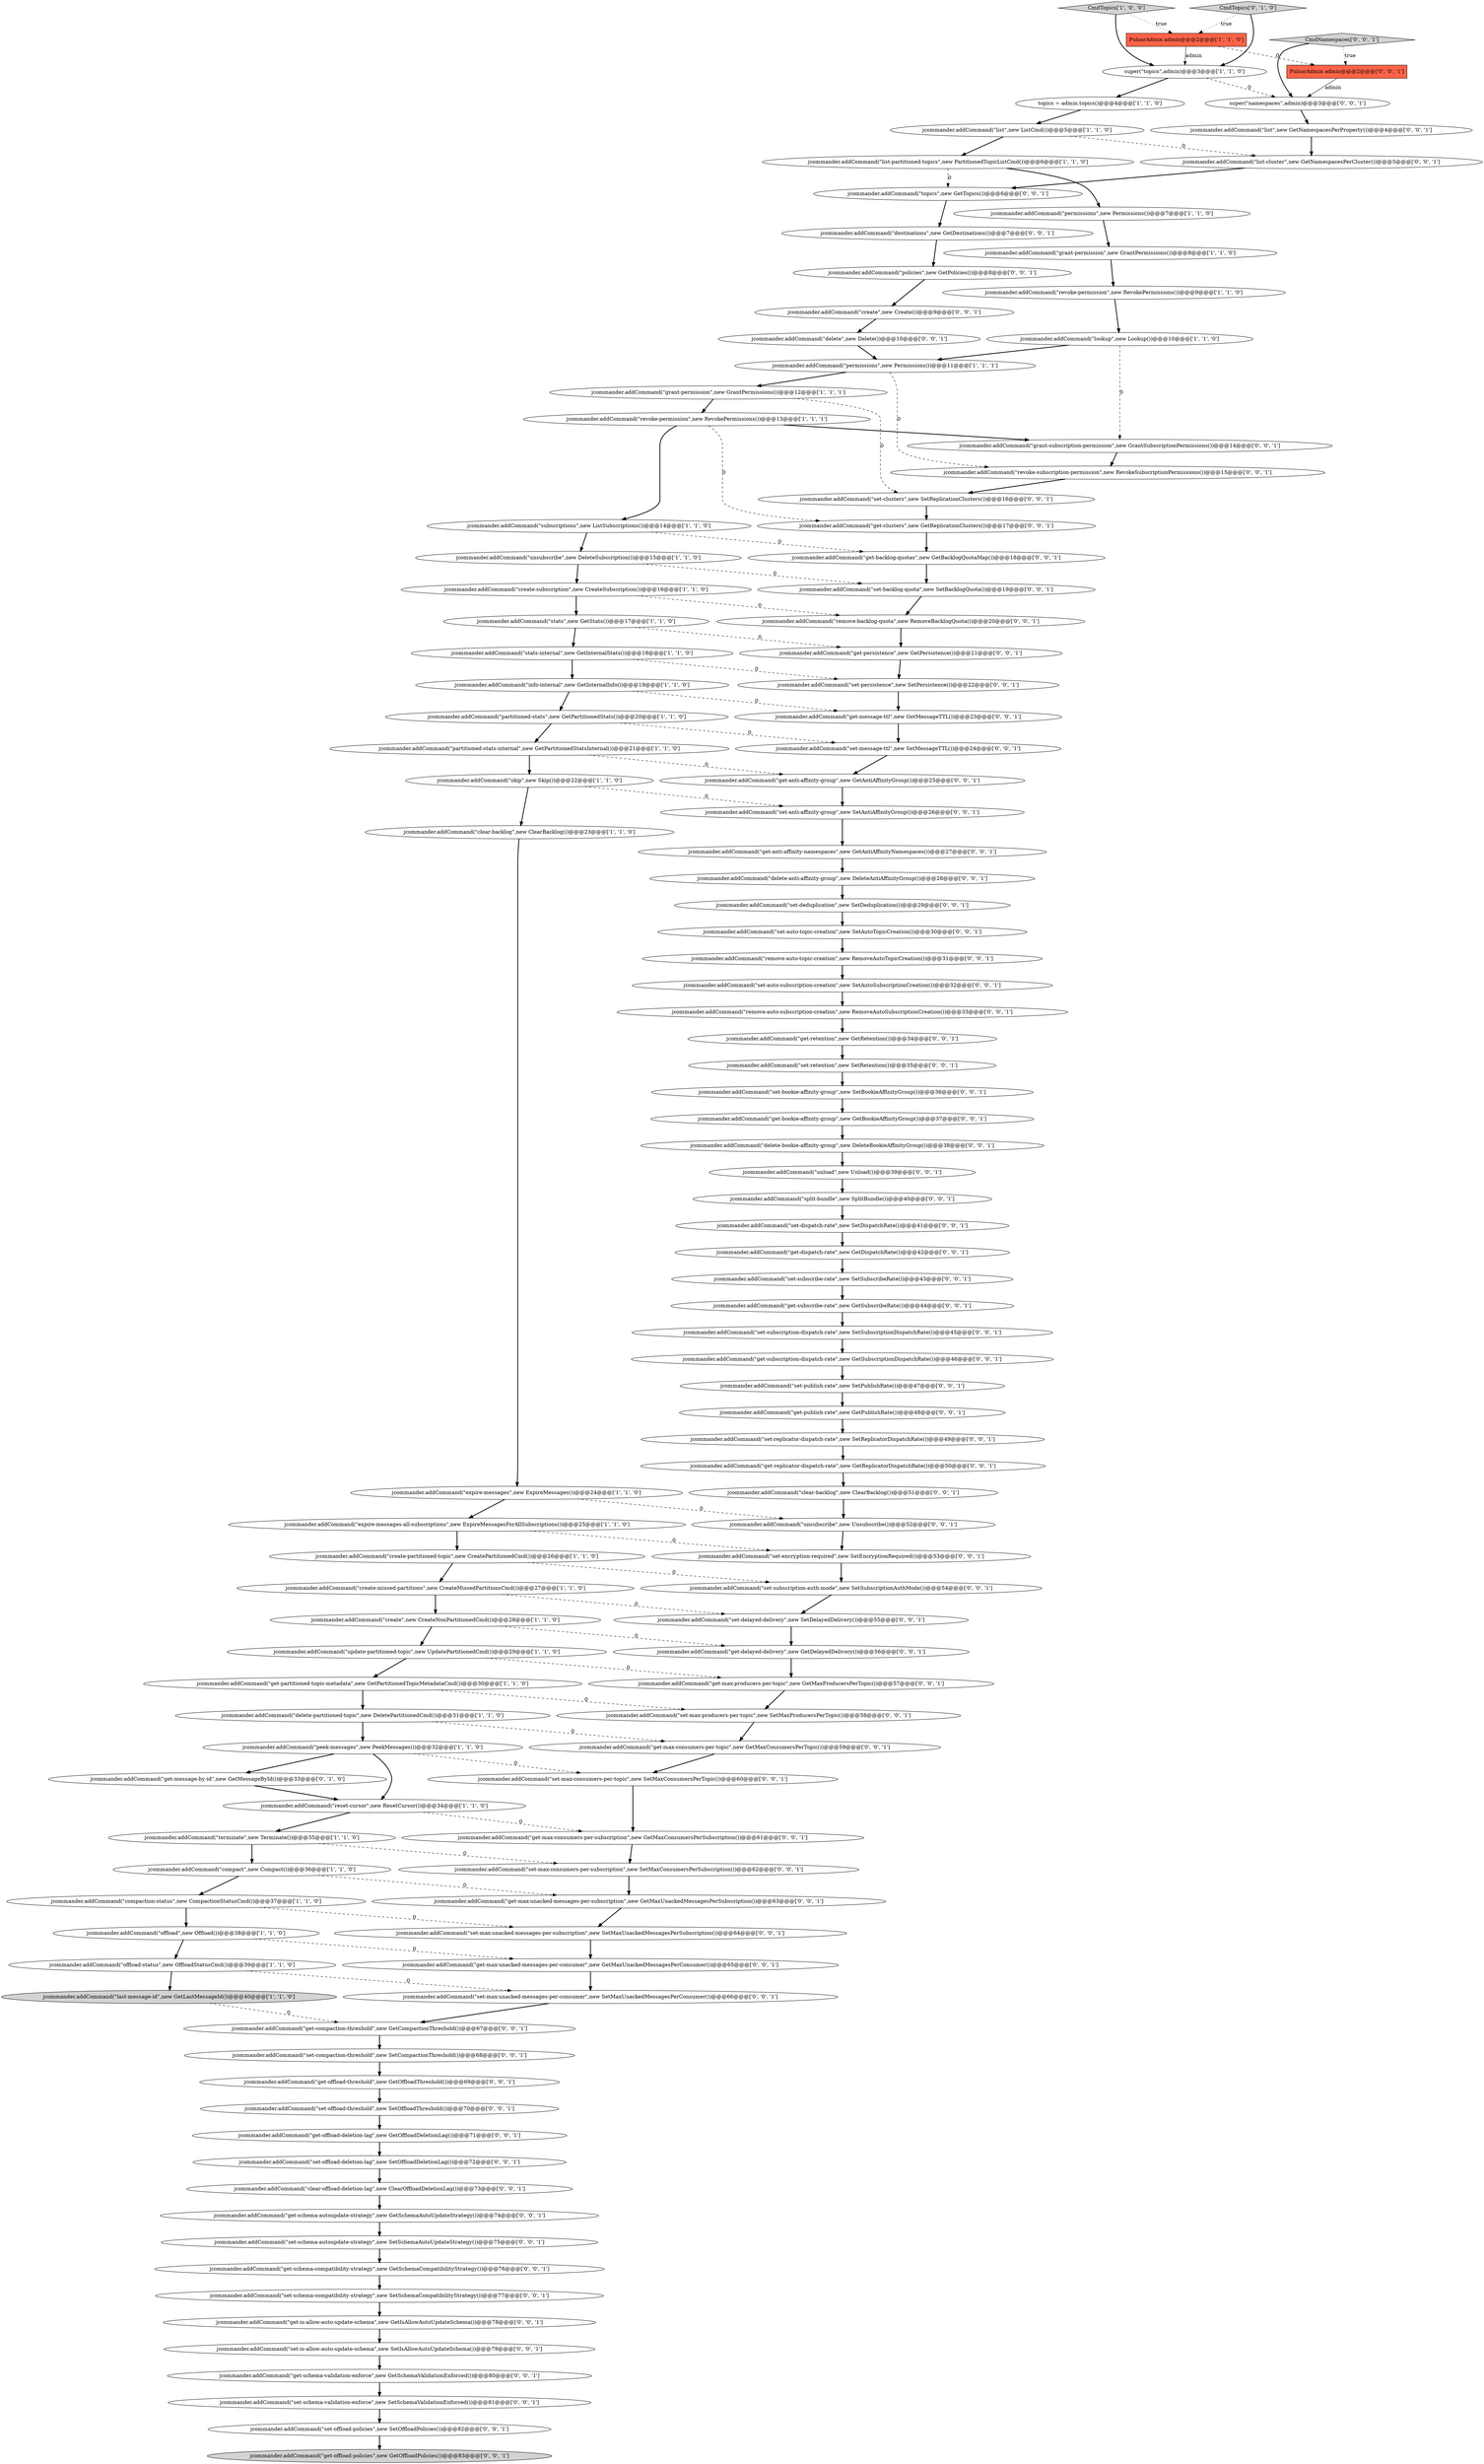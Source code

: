 digraph {
46 [style = filled, label = "jcommander.addCommand(\"set-offload-threshold\",new SetOffloadThreshold())@@@70@@@['0', '0', '1']", fillcolor = white, shape = ellipse image = "AAA0AAABBB3BBB"];
40 [style = filled, label = "jcommander.addCommand(\"get-message-by-id\",new GetMessageById())@@@33@@@['0', '1', '0']", fillcolor = white, shape = ellipse image = "AAA1AAABBB2BBB"];
60 [style = filled, label = "jcommander.addCommand(\"set-auto-topic-creation\",new SetAutoTopicCreation())@@@30@@@['0', '0', '1']", fillcolor = white, shape = ellipse image = "AAA0AAABBB3BBB"];
69 [style = filled, label = "jcommander.addCommand(\"set-encryption-required\",new SetEncryptionRequired())@@@53@@@['0', '0', '1']", fillcolor = white, shape = ellipse image = "AAA0AAABBB3BBB"];
52 [style = filled, label = "jcommander.addCommand(\"get-max-consumers-per-topic\",new GetMaxConsumersPerTopic())@@@59@@@['0', '0', '1']", fillcolor = white, shape = ellipse image = "AAA0AAABBB3BBB"];
98 [style = filled, label = "jcommander.addCommand(\"get-max-unacked-messages-per-consumer\",new GetMaxUnackedMessagesPerConsumer())@@@65@@@['0', '0', '1']", fillcolor = white, shape = ellipse image = "AAA0AAABBB3BBB"];
33 [style = filled, label = "jcommander.addCommand(\"permissions\",new Permissions())@@@11@@@['1', '1', '1']", fillcolor = white, shape = ellipse image = "AAA0AAABBB1BBB"];
19 [style = filled, label = "super(\"topics\",admin)@@@3@@@['1', '1', '0']", fillcolor = white, shape = ellipse image = "AAA0AAABBB1BBB"];
84 [style = filled, label = "jcommander.addCommand(\"get-max-unacked-messages-per-subscription\",new GetMaxUnackedMessagesPerSubscription())@@@63@@@['0', '0', '1']", fillcolor = white, shape = ellipse image = "AAA0AAABBB3BBB"];
57 [style = filled, label = "jcommander.addCommand(\"set-auto-subscription-creation\",new SetAutoSubscriptionCreation())@@@32@@@['0', '0', '1']", fillcolor = white, shape = ellipse image = "AAA0AAABBB3BBB"];
48 [style = filled, label = "jcommander.addCommand(\"set-subscribe-rate\",new SetSubscribeRate())@@@43@@@['0', '0', '1']", fillcolor = white, shape = ellipse image = "AAA0AAABBB3BBB"];
45 [style = filled, label = "jcommander.addCommand(\"set-schema-validation-enforce\",new SetSchemaValidationEnforced())@@@81@@@['0', '0', '1']", fillcolor = white, shape = ellipse image = "AAA0AAABBB3BBB"];
28 [style = filled, label = "jcommander.addCommand(\"offload\",new Offload())@@@38@@@['1', '1', '0']", fillcolor = white, shape = ellipse image = "AAA0AAABBB1BBB"];
83 [style = filled, label = "jcommander.addCommand(\"set-persistence\",new SetPersistence())@@@22@@@['0', '0', '1']", fillcolor = white, shape = ellipse image = "AAA0AAABBB3BBB"];
21 [style = filled, label = "jcommander.addCommand(\"partitioned-stats-internal\",new GetPartitionedStatsInternal())@@@21@@@['1', '1', '0']", fillcolor = white, shape = ellipse image = "AAA0AAABBB1BBB"];
108 [style = filled, label = "jcommander.addCommand(\"get-schema-compatibility-strategy\",new GetSchemaCompatibilityStrategy())@@@76@@@['0', '0', '1']", fillcolor = white, shape = ellipse image = "AAA0AAABBB3BBB"];
51 [style = filled, label = "jcommander.addCommand(\"set-anti-affinity-group\",new SetAntiAffinityGroup())@@@26@@@['0', '0', '1']", fillcolor = white, shape = ellipse image = "AAA0AAABBB3BBB"];
81 [style = filled, label = "jcommander.addCommand(\"set-dispatch-rate\",new SetDispatchRate())@@@41@@@['0', '0', '1']", fillcolor = white, shape = ellipse image = "AAA0AAABBB3BBB"];
104 [style = filled, label = "super(\"namespaces\",admin)@@@3@@@['0', '0', '1']", fillcolor = white, shape = ellipse image = "AAA0AAABBB3BBB"];
32 [style = filled, label = "jcommander.addCommand(\"last-message-id\",new GetLastMessageId())@@@40@@@['1', '1', '0']", fillcolor = lightgray, shape = ellipse image = "AAA0AAABBB1BBB"];
77 [style = filled, label = "jcommander.addCommand(\"set-max-consumers-per-subscription\",new SetMaxConsumersPerSubscription())@@@62@@@['0', '0', '1']", fillcolor = white, shape = ellipse image = "AAA0AAABBB3BBB"];
94 [style = filled, label = "jcommander.addCommand(\"delete-anti-affinity-group\",new DeleteAntiAffinityGroup())@@@28@@@['0', '0', '1']", fillcolor = white, shape = ellipse image = "AAA0AAABBB3BBB"];
62 [style = filled, label = "jcommander.addCommand(\"get-bookie-affinity-group\",new GetBookieAffinityGroup())@@@37@@@['0', '0', '1']", fillcolor = white, shape = ellipse image = "AAA0AAABBB3BBB"];
76 [style = filled, label = "jcommander.addCommand(\"get-anti-affinity-namespaces\",new GetAntiAffinityNamespaces())@@@27@@@['0', '0', '1']", fillcolor = white, shape = ellipse image = "AAA0AAABBB3BBB"];
18 [style = filled, label = "jcommander.addCommand(\"list\",new ListCmd())@@@5@@@['1', '1', '0']", fillcolor = white, shape = ellipse image = "AAA0AAABBB1BBB"];
78 [style = filled, label = "jcommander.addCommand(\"clear-backlog\",new ClearBacklog())@@@51@@@['0', '0', '1']", fillcolor = white, shape = ellipse image = "AAA0AAABBB3BBB"];
1 [style = filled, label = "jcommander.addCommand(\"revoke-permission\",new RevokePermissions())@@@13@@@['1', '1', '1']", fillcolor = white, shape = ellipse image = "AAA0AAABBB1BBB"];
80 [style = filled, label = "jcommander.addCommand(\"get-subscribe-rate\",new GetSubscribeRate())@@@44@@@['0', '0', '1']", fillcolor = white, shape = ellipse image = "AAA0AAABBB3BBB"];
118 [style = filled, label = "jcommander.addCommand(\"set-subscription-dispatch-rate\",new SetSubscriptionDispatchRate())@@@45@@@['0', '0', '1']", fillcolor = white, shape = ellipse image = "AAA0AAABBB3BBB"];
97 [style = filled, label = "jcommander.addCommand(\"set-retention\",new SetRetention())@@@35@@@['0', '0', '1']", fillcolor = white, shape = ellipse image = "AAA0AAABBB3BBB"];
106 [style = filled, label = "jcommander.addCommand(\"remove-auto-subscription-creation\",new RemoveAutoSubscriptionCreation())@@@33@@@['0', '0', '1']", fillcolor = white, shape = ellipse image = "AAA0AAABBB3BBB"];
82 [style = filled, label = "jcommander.addCommand(\"get-publish-rate\",new GetPublishRate())@@@48@@@['0', '0', '1']", fillcolor = white, shape = ellipse image = "AAA0AAABBB3BBB"];
47 [style = filled, label = "jcommander.addCommand(\"set-subscription-auth-mode\",new SetSubscriptionAuthMode())@@@54@@@['0', '0', '1']", fillcolor = white, shape = ellipse image = "AAA0AAABBB3BBB"];
22 [style = filled, label = "CmdTopics['1', '0', '0']", fillcolor = lightgray, shape = diamond image = "AAA0AAABBB1BBB"];
92 [style = filled, label = "jcommander.addCommand(\"split-bundle\",new SplitBundle())@@@40@@@['0', '0', '1']", fillcolor = white, shape = ellipse image = "AAA0AAABBB3BBB"];
16 [style = filled, label = "jcommander.addCommand(\"create\",new CreateNonPartitionedCmd())@@@28@@@['1', '1', '0']", fillcolor = white, shape = ellipse image = "AAA0AAABBB1BBB"];
41 [style = filled, label = "jcommander.addCommand(\"set-schema-compatibility-strategy\",new SetSchemaCompatibilityStrategy())@@@77@@@['0', '0', '1']", fillcolor = white, shape = ellipse image = "AAA0AAABBB3BBB"];
44 [style = filled, label = "jcommander.addCommand(\"unsubscribe\",new Unsubscribe())@@@52@@@['0', '0', '1']", fillcolor = white, shape = ellipse image = "AAA0AAABBB3BBB"];
54 [style = filled, label = "jcommander.addCommand(\"get-offload-deletion-lag\",new GetOffloadDeletionLag())@@@71@@@['0', '0', '1']", fillcolor = white, shape = ellipse image = "AAA0AAABBB3BBB"];
111 [style = filled, label = "CmdNamespaces['0', '0', '1']", fillcolor = lightgray, shape = diamond image = "AAA0AAABBB3BBB"];
66 [style = filled, label = "jcommander.addCommand(\"delete\",new Delete())@@@10@@@['0', '0', '1']", fillcolor = white, shape = ellipse image = "AAA0AAABBB3BBB"];
120 [style = filled, label = "jcommander.addCommand(\"get-schema-validation-enforce\",new GetSchemaValidationEnforced())@@@80@@@['0', '0', '1']", fillcolor = white, shape = ellipse image = "AAA0AAABBB3BBB"];
14 [style = filled, label = "jcommander.addCommand(\"update-partitioned-topic\",new UpdatePartitionedCmd())@@@29@@@['1', '1', '0']", fillcolor = white, shape = ellipse image = "AAA0AAABBB1BBB"];
119 [style = filled, label = "jcommander.addCommand(\"get-offload-threshold\",new GetOffloadThreshold())@@@69@@@['0', '0', '1']", fillcolor = white, shape = ellipse image = "AAA0AAABBB3BBB"];
63 [style = filled, label = "jcommander.addCommand(\"get-max-consumers-per-subscription\",new GetMaxConsumersPerSubscription())@@@61@@@['0', '0', '1']", fillcolor = white, shape = ellipse image = "AAA0AAABBB3BBB"];
36 [style = filled, label = "jcommander.addCommand(\"permissions\",new Permissions())@@@7@@@['1', '1', '0']", fillcolor = white, shape = ellipse image = "AAA0AAABBB1BBB"];
74 [style = filled, label = "jcommander.addCommand(\"set-offload-policies\",new SetOffloadPolicies())@@@82@@@['0', '0', '1']", fillcolor = white, shape = ellipse image = "AAA0AAABBB3BBB"];
59 [style = filled, label = "jcommander.addCommand(\"destinations\",new GetDestinations())@@@7@@@['0', '0', '1']", fillcolor = white, shape = ellipse image = "AAA0AAABBB3BBB"];
113 [style = filled, label = "jcommander.addCommand(\"get-clusters\",new GetReplicationClusters())@@@17@@@['0', '0', '1']", fillcolor = white, shape = ellipse image = "AAA0AAABBB3BBB"];
43 [style = filled, label = "jcommander.addCommand(\"get-subscription-dispatch-rate\",new GetSubscriptionDispatchRate())@@@46@@@['0', '0', '1']", fillcolor = white, shape = ellipse image = "AAA0AAABBB3BBB"];
89 [style = filled, label = "jcommander.addCommand(\"get-backlog-quotas\",new GetBacklogQuotaMap())@@@18@@@['0', '0', '1']", fillcolor = white, shape = ellipse image = "AAA0AAABBB3BBB"];
112 [style = filled, label = "jcommander.addCommand(\"unload\",new Unload())@@@39@@@['0', '0', '1']", fillcolor = white, shape = ellipse image = "AAA0AAABBB3BBB"];
65 [style = filled, label = "jcommander.addCommand(\"get-offload-policies\",new GetOffloadPolicies())@@@83@@@['0', '0', '1']", fillcolor = lightgray, shape = ellipse image = "AAA0AAABBB3BBB"];
79 [style = filled, label = "jcommander.addCommand(\"set-compaction-threshold\",new SetCompactionThreshold())@@@68@@@['0', '0', '1']", fillcolor = white, shape = ellipse image = "AAA0AAABBB3BBB"];
49 [style = filled, label = "jcommander.addCommand(\"get-persistence\",new GetPersistence())@@@21@@@['0', '0', '1']", fillcolor = white, shape = ellipse image = "AAA0AAABBB3BBB"];
11 [style = filled, label = "jcommander.addCommand(\"expire-messages\",new ExpireMessages())@@@24@@@['1', '1', '0']", fillcolor = white, shape = ellipse image = "AAA0AAABBB1BBB"];
3 [style = filled, label = "jcommander.addCommand(\"clear-backlog\",new ClearBacklog())@@@23@@@['1', '1', '0']", fillcolor = white, shape = ellipse image = "AAA0AAABBB1BBB"];
64 [style = filled, label = "jcommander.addCommand(\"get-schema-autoupdate-strategy\",new GetSchemaAutoUpdateStrategy())@@@74@@@['0', '0', '1']", fillcolor = white, shape = ellipse image = "AAA0AAABBB3BBB"];
103 [style = filled, label = "jcommander.addCommand(\"set-max-producers-per-topic\",new SetMaxProducersPerTopic())@@@58@@@['0', '0', '1']", fillcolor = white, shape = ellipse image = "AAA0AAABBB3BBB"];
29 [style = filled, label = "jcommander.addCommand(\"list-partitioned-topics\",new PartitionedTopicListCmd())@@@6@@@['1', '1', '0']", fillcolor = white, shape = ellipse image = "AAA0AAABBB1BBB"];
55 [style = filled, label = "jcommander.addCommand(\"set-deduplication\",new SetDeduplication())@@@29@@@['0', '0', '1']", fillcolor = white, shape = ellipse image = "AAA0AAABBB3BBB"];
23 [style = filled, label = "jcommander.addCommand(\"reset-cursor\",new ResetCursor())@@@34@@@['1', '1', '0']", fillcolor = white, shape = ellipse image = "AAA0AAABBB1BBB"];
17 [style = filled, label = "jcommander.addCommand(\"delete-partitioned-topic\",new DeletePartitionedCmd())@@@31@@@['1', '1', '0']", fillcolor = white, shape = ellipse image = "AAA0AAABBB1BBB"];
116 [style = filled, label = "jcommander.addCommand(\"set-max-unacked-messages-per-consumer\",new SetMaxUnackedMessagesPerConsumer())@@@66@@@['0', '0', '1']", fillcolor = white, shape = ellipse image = "AAA0AAABBB3BBB"];
100 [style = filled, label = "jcommander.addCommand(\"set-message-ttl\",new SetMessageTTL())@@@24@@@['0', '0', '1']", fillcolor = white, shape = ellipse image = "AAA0AAABBB3BBB"];
5 [style = filled, label = "jcommander.addCommand(\"expire-messages-all-subscriptions\",new ExpireMessagesForAllSubscriptions())@@@25@@@['1', '1', '0']", fillcolor = white, shape = ellipse image = "AAA0AAABBB1BBB"];
31 [style = filled, label = "jcommander.addCommand(\"lookup\",new Lookup())@@@10@@@['1', '1', '0']", fillcolor = white, shape = ellipse image = "AAA0AAABBB1BBB"];
38 [style = filled, label = "jcommander.addCommand(\"grant-permission\",new GrantPermissions())@@@12@@@['1', '1', '1']", fillcolor = white, shape = ellipse image = "AAA0AAABBB1BBB"];
56 [style = filled, label = "jcommander.addCommand(\"set-backlog-quota\",new SetBacklogQuota())@@@19@@@['0', '0', '1']", fillcolor = white, shape = ellipse image = "AAA0AAABBB3BBB"];
8 [style = filled, label = "jcommander.addCommand(\"info-internal\",new GetInternalInfo())@@@19@@@['1', '1', '0']", fillcolor = white, shape = ellipse image = "AAA0AAABBB1BBB"];
50 [style = filled, label = "jcommander.addCommand(\"get-max-producers-per-topic\",new GetMaxProducersPerTopic())@@@57@@@['0', '0', '1']", fillcolor = white, shape = ellipse image = "AAA0AAABBB3BBB"];
102 [style = filled, label = "jcommander.addCommand(\"set-delayed-delivery\",new SetDelayedDelivery())@@@55@@@['0', '0', '1']", fillcolor = white, shape = ellipse image = "AAA0AAABBB3BBB"];
115 [style = filled, label = "jcommander.addCommand(\"delete-bookie-affinity-group\",new DeleteBookieAffinityGroup())@@@38@@@['0', '0', '1']", fillcolor = white, shape = ellipse image = "AAA0AAABBB3BBB"];
24 [style = filled, label = "jcommander.addCommand(\"partitioned-stats\",new GetPartitionedStats())@@@20@@@['1', '1', '0']", fillcolor = white, shape = ellipse image = "AAA0AAABBB1BBB"];
53 [style = filled, label = "jcommander.addCommand(\"remove-backlog-quota\",new RemoveBacklogQuota())@@@20@@@['0', '0', '1']", fillcolor = white, shape = ellipse image = "AAA0AAABBB3BBB"];
2 [style = filled, label = "PulsarAdmin admin@@@2@@@['1', '1', '0']", fillcolor = tomato, shape = box image = "AAA0AAABBB1BBB"];
6 [style = filled, label = "jcommander.addCommand(\"create-partitioned-topic\",new CreatePartitionedCmd())@@@26@@@['1', '1', '0']", fillcolor = white, shape = ellipse image = "AAA0AAABBB1BBB"];
4 [style = filled, label = "jcommander.addCommand(\"offload-status\",new OffloadStatusCmd())@@@39@@@['1', '1', '0']", fillcolor = white, shape = ellipse image = "AAA0AAABBB1BBB"];
13 [style = filled, label = "jcommander.addCommand(\"compaction-status\",new CompactionStatusCmd())@@@37@@@['1', '1', '0']", fillcolor = white, shape = ellipse image = "AAA0AAABBB1BBB"];
39 [style = filled, label = "CmdTopics['0', '1', '0']", fillcolor = lightgray, shape = diamond image = "AAA0AAABBB2BBB"];
96 [style = filled, label = "jcommander.addCommand(\"set-clusters\",new SetReplicationClusters())@@@16@@@['0', '0', '1']", fillcolor = white, shape = ellipse image = "AAA0AAABBB3BBB"];
88 [style = filled, label = "jcommander.addCommand(\"clear-offload-deletion-lag\",new ClearOffloadDeletionLag())@@@73@@@['0', '0', '1']", fillcolor = white, shape = ellipse image = "AAA0AAABBB3BBB"];
68 [style = filled, label = "jcommander.addCommand(\"create\",new Create())@@@9@@@['0', '0', '1']", fillcolor = white, shape = ellipse image = "AAA0AAABBB3BBB"];
37 [style = filled, label = "jcommander.addCommand(\"stats\",new GetStats())@@@17@@@['1', '1', '0']", fillcolor = white, shape = ellipse image = "AAA0AAABBB1BBB"];
109 [style = filled, label = "jcommander.addCommand(\"set-is-allow-auto-update-schema\",new SetIsAllowAutoUpdateSchema())@@@79@@@['0', '0', '1']", fillcolor = white, shape = ellipse image = "AAA0AAABBB3BBB"];
0 [style = filled, label = "jcommander.addCommand(\"grant-permission\",new GrantPermissions())@@@8@@@['1', '1', '0']", fillcolor = white, shape = ellipse image = "AAA0AAABBB1BBB"];
35 [style = filled, label = "jcommander.addCommand(\"subscriptions\",new ListSubscriptions())@@@14@@@['1', '1', '0']", fillcolor = white, shape = ellipse image = "AAA0AAABBB1BBB"];
93 [style = filled, label = "jcommander.addCommand(\"topics\",new GetTopics())@@@6@@@['0', '0', '1']", fillcolor = white, shape = ellipse image = "AAA0AAABBB3BBB"];
95 [style = filled, label = "jcommander.addCommand(\"list-cluster\",new GetNamespacesPerCluster())@@@5@@@['0', '0', '1']", fillcolor = white, shape = ellipse image = "AAA0AAABBB3BBB"];
12 [style = filled, label = "jcommander.addCommand(\"stats-internal\",new GetInternalStats())@@@18@@@['1', '1', '0']", fillcolor = white, shape = ellipse image = "AAA0AAABBB1BBB"];
90 [style = filled, label = "jcommander.addCommand(\"get-compaction-threshold\",new GetCompactionThreshold())@@@67@@@['0', '0', '1']", fillcolor = white, shape = ellipse image = "AAA0AAABBB3BBB"];
67 [style = filled, label = "jcommander.addCommand(\"set-offload-deletion-lag\",new SetOffloadDeletionLag())@@@72@@@['0', '0', '1']", fillcolor = white, shape = ellipse image = "AAA0AAABBB3BBB"];
73 [style = filled, label = "jcommander.addCommand(\"policies\",new GetPolicies())@@@8@@@['0', '0', '1']", fillcolor = white, shape = ellipse image = "AAA0AAABBB3BBB"];
86 [style = filled, label = "jcommander.addCommand(\"revoke-subscription-permission\",new RevokeSubscriptionPermissions())@@@15@@@['0', '0', '1']", fillcolor = white, shape = ellipse image = "AAA0AAABBB3BBB"];
15 [style = filled, label = "jcommander.addCommand(\"create-missed-partitions\",new CreateMissedPartitionsCmd())@@@27@@@['1', '1', '0']", fillcolor = white, shape = ellipse image = "AAA0AAABBB1BBB"];
61 [style = filled, label = "jcommander.addCommand(\"get-delayed-delivery\",new GetDelayedDelivery())@@@56@@@['0', '0', '1']", fillcolor = white, shape = ellipse image = "AAA0AAABBB3BBB"];
107 [style = filled, label = "jcommander.addCommand(\"list\",new GetNamespacesPerProperty())@@@4@@@['0', '0', '1']", fillcolor = white, shape = ellipse image = "AAA0AAABBB3BBB"];
72 [style = filled, label = "jcommander.addCommand(\"get-message-ttl\",new GetMessageTTL())@@@23@@@['0', '0', '1']", fillcolor = white, shape = ellipse image = "AAA0AAABBB3BBB"];
85 [style = filled, label = "jcommander.addCommand(\"set-max-unacked-messages-per-subscription\",new SetMaxUnackedMessagesPerSubscription())@@@64@@@['0', '0', '1']", fillcolor = white, shape = ellipse image = "AAA0AAABBB3BBB"];
114 [style = filled, label = "jcommander.addCommand(\"get-retention\",new GetRetention())@@@34@@@['0', '0', '1']", fillcolor = white, shape = ellipse image = "AAA0AAABBB3BBB"];
91 [style = filled, label = "jcommander.addCommand(\"remove-auto-topic-creation\",new RemoveAutoTopicCreation())@@@31@@@['0', '0', '1']", fillcolor = white, shape = ellipse image = "AAA0AAABBB3BBB"];
30 [style = filled, label = "jcommander.addCommand(\"create-subscription\",new CreateSubscription())@@@16@@@['1', '1', '0']", fillcolor = white, shape = ellipse image = "AAA0AAABBB1BBB"];
7 [style = filled, label = "jcommander.addCommand(\"skip\",new Skip())@@@22@@@['1', '1', '0']", fillcolor = white, shape = ellipse image = "AAA0AAABBB1BBB"];
42 [style = filled, label = "jcommander.addCommand(\"set-bookie-affinity-group\",new SetBookieAffinityGroup())@@@36@@@['0', '0', '1']", fillcolor = white, shape = ellipse image = "AAA0AAABBB3BBB"];
110 [style = filled, label = "jcommander.addCommand(\"set-schema-autoupdate-strategy\",new SetSchemaAutoUpdateStrategy())@@@75@@@['0', '0', '1']", fillcolor = white, shape = ellipse image = "AAA0AAABBB3BBB"];
27 [style = filled, label = "jcommander.addCommand(\"compact\",new Compact())@@@36@@@['1', '1', '0']", fillcolor = white, shape = ellipse image = "AAA0AAABBB1BBB"];
20 [style = filled, label = "topics = admin.topics()@@@4@@@['1', '1', '0']", fillcolor = white, shape = ellipse image = "AAA0AAABBB1BBB"];
117 [style = filled, label = "jcommander.addCommand(\"get-dispatch-rate\",new GetDispatchRate())@@@42@@@['0', '0', '1']", fillcolor = white, shape = ellipse image = "AAA0AAABBB3BBB"];
9 [style = filled, label = "jcommander.addCommand(\"unsubscribe\",new DeleteSubscription())@@@15@@@['1', '1', '0']", fillcolor = white, shape = ellipse image = "AAA0AAABBB1BBB"];
34 [style = filled, label = "jcommander.addCommand(\"get-partitioned-topic-metadata\",new GetPartitionedTopicMetadataCmd())@@@30@@@['1', '1', '0']", fillcolor = white, shape = ellipse image = "AAA0AAABBB1BBB"];
70 [style = filled, label = "jcommander.addCommand(\"get-replicator-dispatch-rate\",new GetReplicatorDispatchRate())@@@50@@@['0', '0', '1']", fillcolor = white, shape = ellipse image = "AAA0AAABBB3BBB"];
101 [style = filled, label = "jcommander.addCommand(\"set-publish-rate\",new SetPublishRate())@@@47@@@['0', '0', '1']", fillcolor = white, shape = ellipse image = "AAA0AAABBB3BBB"];
75 [style = filled, label = "jcommander.addCommand(\"grant-subscription-permission\",new GrantSubscriptionPermissions())@@@14@@@['0', '0', '1']", fillcolor = white, shape = ellipse image = "AAA0AAABBB3BBB"];
26 [style = filled, label = "jcommander.addCommand(\"terminate\",new Terminate())@@@35@@@['1', '1', '0']", fillcolor = white, shape = ellipse image = "AAA0AAABBB1BBB"];
71 [style = filled, label = "PulsarAdmin admin@@@2@@@['0', '0', '1']", fillcolor = tomato, shape = box image = "AAA0AAABBB3BBB"];
99 [style = filled, label = "jcommander.addCommand(\"set-replicator-dispatch-rate\",new SetReplicatorDispatchRate())@@@49@@@['0', '0', '1']", fillcolor = white, shape = ellipse image = "AAA0AAABBB3BBB"];
58 [style = filled, label = "jcommander.addCommand(\"set-max-consumers-per-topic\",new SetMaxConsumersPerTopic())@@@60@@@['0', '0', '1']", fillcolor = white, shape = ellipse image = "AAA0AAABBB3BBB"];
10 [style = filled, label = "jcommander.addCommand(\"revoke-permission\",new RevokePermissions())@@@9@@@['1', '1', '0']", fillcolor = white, shape = ellipse image = "AAA0AAABBB1BBB"];
105 [style = filled, label = "jcommander.addCommand(\"get-anti-affinity-group\",new GetAntiAffinityGroup())@@@25@@@['0', '0', '1']", fillcolor = white, shape = ellipse image = "AAA0AAABBB3BBB"];
87 [style = filled, label = "jcommander.addCommand(\"get-is-allow-auto-update-schema\",new GetIsAllowAutoUpdateSchema())@@@78@@@['0', '0', '1']", fillcolor = white, shape = ellipse image = "AAA0AAABBB3BBB"];
25 [style = filled, label = "jcommander.addCommand(\"peek-messages\",new PeekMessages())@@@32@@@['1', '1', '0']", fillcolor = white, shape = ellipse image = "AAA0AAABBB1BBB"];
24->21 [style = bold, label=""];
56->53 [style = bold, label=""];
104->107 [style = bold, label=""];
13->85 [style = dashed, label="0"];
2->71 [style = dashed, label="0"];
18->95 [style = dashed, label="0"];
110->108 [style = bold, label=""];
93->59 [style = bold, label=""];
115->112 [style = bold, label=""];
62->115 [style = bold, label=""];
86->96 [style = bold, label=""];
117->48 [style = bold, label=""];
103->52 [style = bold, label=""];
54->67 [style = bold, label=""];
9->30 [style = bold, label=""];
75->86 [style = bold, label=""];
94->55 [style = bold, label=""];
108->41 [style = bold, label=""];
100->105 [style = bold, label=""];
99->70 [style = bold, label=""];
6->47 [style = dashed, label="0"];
112->92 [style = bold, label=""];
68->66 [style = bold, label=""];
79->119 [style = bold, label=""];
87->109 [style = bold, label=""];
15->16 [style = bold, label=""];
8->72 [style = dashed, label="0"];
48->80 [style = bold, label=""];
31->33 [style = bold, label=""];
91->57 [style = bold, label=""];
102->61 [style = bold, label=""];
51->76 [style = bold, label=""];
12->83 [style = dashed, label="0"];
5->6 [style = bold, label=""];
14->50 [style = dashed, label="0"];
49->83 [style = bold, label=""];
85->98 [style = bold, label=""];
57->106 [style = bold, label=""];
83->72 [style = bold, label=""];
120->45 [style = bold, label=""];
21->105 [style = dashed, label="0"];
6->15 [style = bold, label=""];
34->103 [style = dashed, label="0"];
52->58 [style = bold, label=""];
20->18 [style = bold, label=""];
70->78 [style = bold, label=""];
9->56 [style = dashed, label="0"];
119->46 [style = bold, label=""];
96->113 [style = bold, label=""];
59->73 [style = bold, label=""];
32->90 [style = dashed, label="0"];
13->28 [style = bold, label=""];
27->84 [style = dashed, label="0"];
63->77 [style = bold, label=""];
34->17 [style = bold, label=""];
23->26 [style = bold, label=""];
43->101 [style = bold, label=""];
114->97 [style = bold, label=""];
31->75 [style = dashed, label="0"];
1->113 [style = dashed, label="0"];
17->52 [style = dashed, label="0"];
14->34 [style = bold, label=""];
82->99 [style = bold, label=""];
109->120 [style = bold, label=""];
4->116 [style = dashed, label="0"];
2->19 [style = solid, label="admin"];
89->56 [style = bold, label=""];
1->75 [style = bold, label=""];
39->19 [style = bold, label=""];
35->9 [style = bold, label=""];
19->104 [style = dashed, label="0"];
71->104 [style = solid, label="admin"];
18->29 [style = bold, label=""];
29->93 [style = dashed, label="0"];
22->19 [style = bold, label=""];
67->88 [style = bold, label=""];
97->42 [style = bold, label=""];
73->68 [style = bold, label=""];
53->49 [style = bold, label=""];
69->47 [style = bold, label=""];
40->23 [style = bold, label=""];
25->58 [style = dashed, label="0"];
81->117 [style = bold, label=""];
64->110 [style = bold, label=""];
88->64 [style = bold, label=""];
58->63 [style = bold, label=""];
38->1 [style = bold, label=""];
29->36 [style = bold, label=""];
28->4 [style = bold, label=""];
7->3 [style = bold, label=""];
5->69 [style = dashed, label="0"];
116->90 [style = bold, label=""];
37->12 [style = bold, label=""];
17->25 [style = bold, label=""];
15->102 [style = dashed, label="0"];
60->91 [style = bold, label=""];
92->81 [style = bold, label=""];
77->84 [style = bold, label=""];
41->87 [style = bold, label=""];
33->38 [style = bold, label=""];
21->7 [style = bold, label=""];
36->0 [style = bold, label=""];
113->89 [style = bold, label=""];
105->51 [style = bold, label=""];
44->69 [style = bold, label=""];
107->95 [style = bold, label=""];
11->44 [style = dashed, label="0"];
8->24 [style = bold, label=""];
12->8 [style = bold, label=""];
84->85 [style = bold, label=""];
45->74 [style = bold, label=""];
25->40 [style = bold, label=""];
111->71 [style = dotted, label="true"];
16->61 [style = dashed, label="0"];
11->5 [style = bold, label=""];
61->50 [style = bold, label=""];
98->116 [style = bold, label=""];
25->23 [style = bold, label=""];
35->89 [style = dashed, label="0"];
50->103 [style = bold, label=""];
3->11 [style = bold, label=""];
38->96 [style = dashed, label="0"];
30->37 [style = bold, label=""];
27->13 [style = bold, label=""];
19->20 [style = bold, label=""];
4->32 [style = bold, label=""];
10->31 [style = bold, label=""];
24->100 [style = dashed, label="0"];
46->54 [style = bold, label=""];
74->65 [style = bold, label=""];
30->53 [style = dashed, label="0"];
66->33 [style = bold, label=""];
26->27 [style = bold, label=""];
106->114 [style = bold, label=""];
101->82 [style = bold, label=""];
90->79 [style = bold, label=""];
0->10 [style = bold, label=""];
22->2 [style = dotted, label="true"];
7->51 [style = dashed, label="0"];
23->63 [style = dashed, label="0"];
26->77 [style = dashed, label="0"];
39->2 [style = dotted, label="true"];
78->44 [style = bold, label=""];
76->94 [style = bold, label=""];
1->35 [style = bold, label=""];
16->14 [style = bold, label=""];
55->60 [style = bold, label=""];
118->43 [style = bold, label=""];
47->102 [style = bold, label=""];
80->118 [style = bold, label=""];
72->100 [style = bold, label=""];
28->98 [style = dashed, label="0"];
42->62 [style = bold, label=""];
111->104 [style = bold, label=""];
33->86 [style = dashed, label="0"];
37->49 [style = dashed, label="0"];
95->93 [style = bold, label=""];
}
